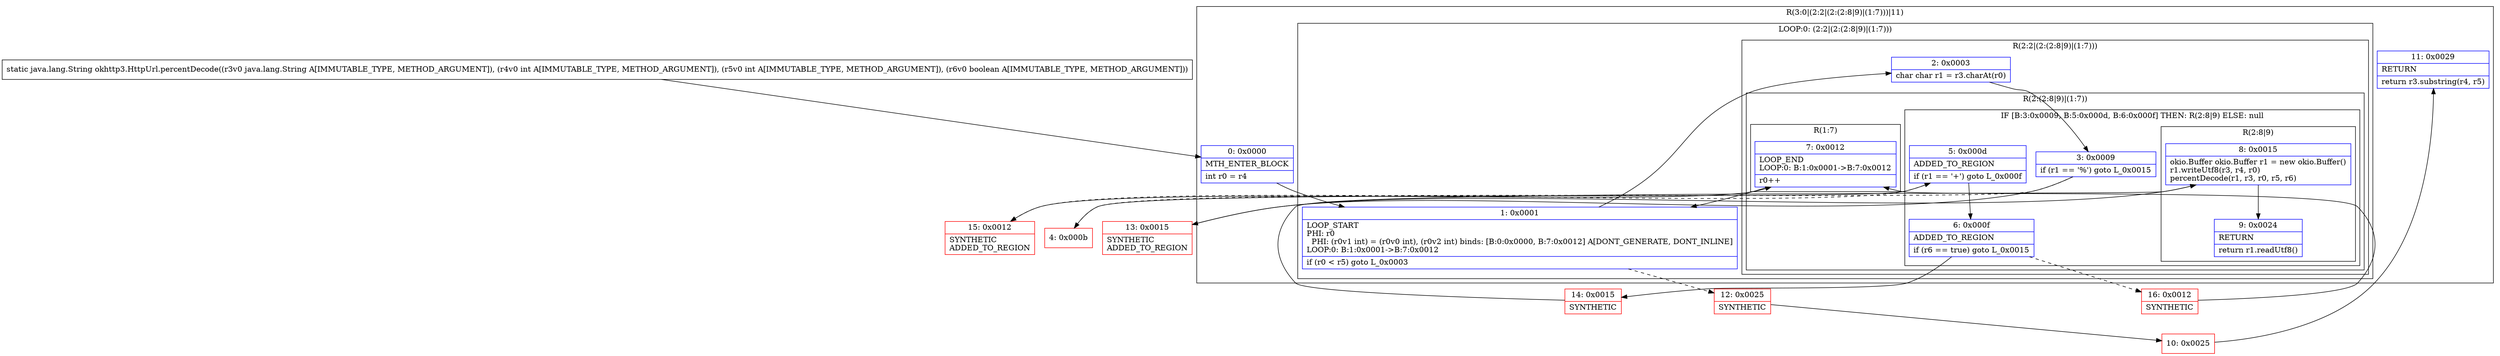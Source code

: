 digraph "CFG forokhttp3.HttpUrl.percentDecode(Ljava\/lang\/String;IIZ)Ljava\/lang\/String;" {
subgraph cluster_Region_1106068490 {
label = "R(3:0|(2:2|(2:(2:8|9)|(1:7)))|11)";
node [shape=record,color=blue];
Node_0 [shape=record,label="{0\:\ 0x0000|MTH_ENTER_BLOCK\l|int r0 = r4\l}"];
subgraph cluster_LoopRegion_2013955167 {
label = "LOOP:0: (2:2|(2:(2:8|9)|(1:7)))";
node [shape=record,color=blue];
Node_1 [shape=record,label="{1\:\ 0x0001|LOOP_START\lPHI: r0 \l  PHI: (r0v1 int) = (r0v0 int), (r0v2 int) binds: [B:0:0x0000, B:7:0x0012] A[DONT_GENERATE, DONT_INLINE]\lLOOP:0: B:1:0x0001\-\>B:7:0x0012\l|if (r0 \< r5) goto L_0x0003\l}"];
subgraph cluster_Region_850427529 {
label = "R(2:2|(2:(2:8|9)|(1:7)))";
node [shape=record,color=blue];
Node_2 [shape=record,label="{2\:\ 0x0003|char char r1 = r3.charAt(r0)\l}"];
subgraph cluster_Region_1425578998 {
label = "R(2:(2:8|9)|(1:7))";
node [shape=record,color=blue];
subgraph cluster_IfRegion_903014104 {
label = "IF [B:3:0x0009, B:5:0x000d, B:6:0x000f] THEN: R(2:8|9) ELSE: null";
node [shape=record,color=blue];
Node_3 [shape=record,label="{3\:\ 0x0009|if (r1 == '%') goto L_0x0015\l}"];
Node_5 [shape=record,label="{5\:\ 0x000d|ADDED_TO_REGION\l|if (r1 == '+') goto L_0x000f\l}"];
Node_6 [shape=record,label="{6\:\ 0x000f|ADDED_TO_REGION\l|if (r6 == true) goto L_0x0015\l}"];
subgraph cluster_Region_433496513 {
label = "R(2:8|9)";
node [shape=record,color=blue];
Node_8 [shape=record,label="{8\:\ 0x0015|okio.Buffer okio.Buffer r1 = new okio.Buffer()\lr1.writeUtf8(r3, r4, r0)\lpercentDecode(r1, r3, r0, r5, r6)\l}"];
Node_9 [shape=record,label="{9\:\ 0x0024|RETURN\l|return r1.readUtf8()\l}"];
}
}
subgraph cluster_Region_1674819526 {
label = "R(1:7)";
node [shape=record,color=blue];
Node_7 [shape=record,label="{7\:\ 0x0012|LOOP_END\lLOOP:0: B:1:0x0001\-\>B:7:0x0012\l|r0++\l}"];
}
}
}
}
Node_11 [shape=record,label="{11\:\ 0x0029|RETURN\l|return r3.substring(r4, r5)\l}"];
}
Node_4 [shape=record,color=red,label="{4\:\ 0x000b}"];
Node_10 [shape=record,color=red,label="{10\:\ 0x0025}"];
Node_12 [shape=record,color=red,label="{12\:\ 0x0025|SYNTHETIC\l}"];
Node_13 [shape=record,color=red,label="{13\:\ 0x0015|SYNTHETIC\lADDED_TO_REGION\l}"];
Node_14 [shape=record,color=red,label="{14\:\ 0x0015|SYNTHETIC\l}"];
Node_15 [shape=record,color=red,label="{15\:\ 0x0012|SYNTHETIC\lADDED_TO_REGION\l}"];
Node_16 [shape=record,color=red,label="{16\:\ 0x0012|SYNTHETIC\l}"];
MethodNode[shape=record,label="{static java.lang.String okhttp3.HttpUrl.percentDecode((r3v0 java.lang.String A[IMMUTABLE_TYPE, METHOD_ARGUMENT]), (r4v0 int A[IMMUTABLE_TYPE, METHOD_ARGUMENT]), (r5v0 int A[IMMUTABLE_TYPE, METHOD_ARGUMENT]), (r6v0 boolean A[IMMUTABLE_TYPE, METHOD_ARGUMENT])) }"];
MethodNode -> Node_0;
Node_0 -> Node_1;
Node_1 -> Node_2;
Node_1 -> Node_12[style=dashed];
Node_2 -> Node_3;
Node_3 -> Node_4[style=dashed];
Node_3 -> Node_13;
Node_5 -> Node_6;
Node_5 -> Node_15[style=dashed];
Node_6 -> Node_14;
Node_6 -> Node_16[style=dashed];
Node_8 -> Node_9;
Node_7 -> Node_1;
Node_4 -> Node_5;
Node_10 -> Node_11;
Node_12 -> Node_10;
Node_13 -> Node_8;
Node_14 -> Node_8;
Node_15 -> Node_7;
Node_16 -> Node_7;
}

